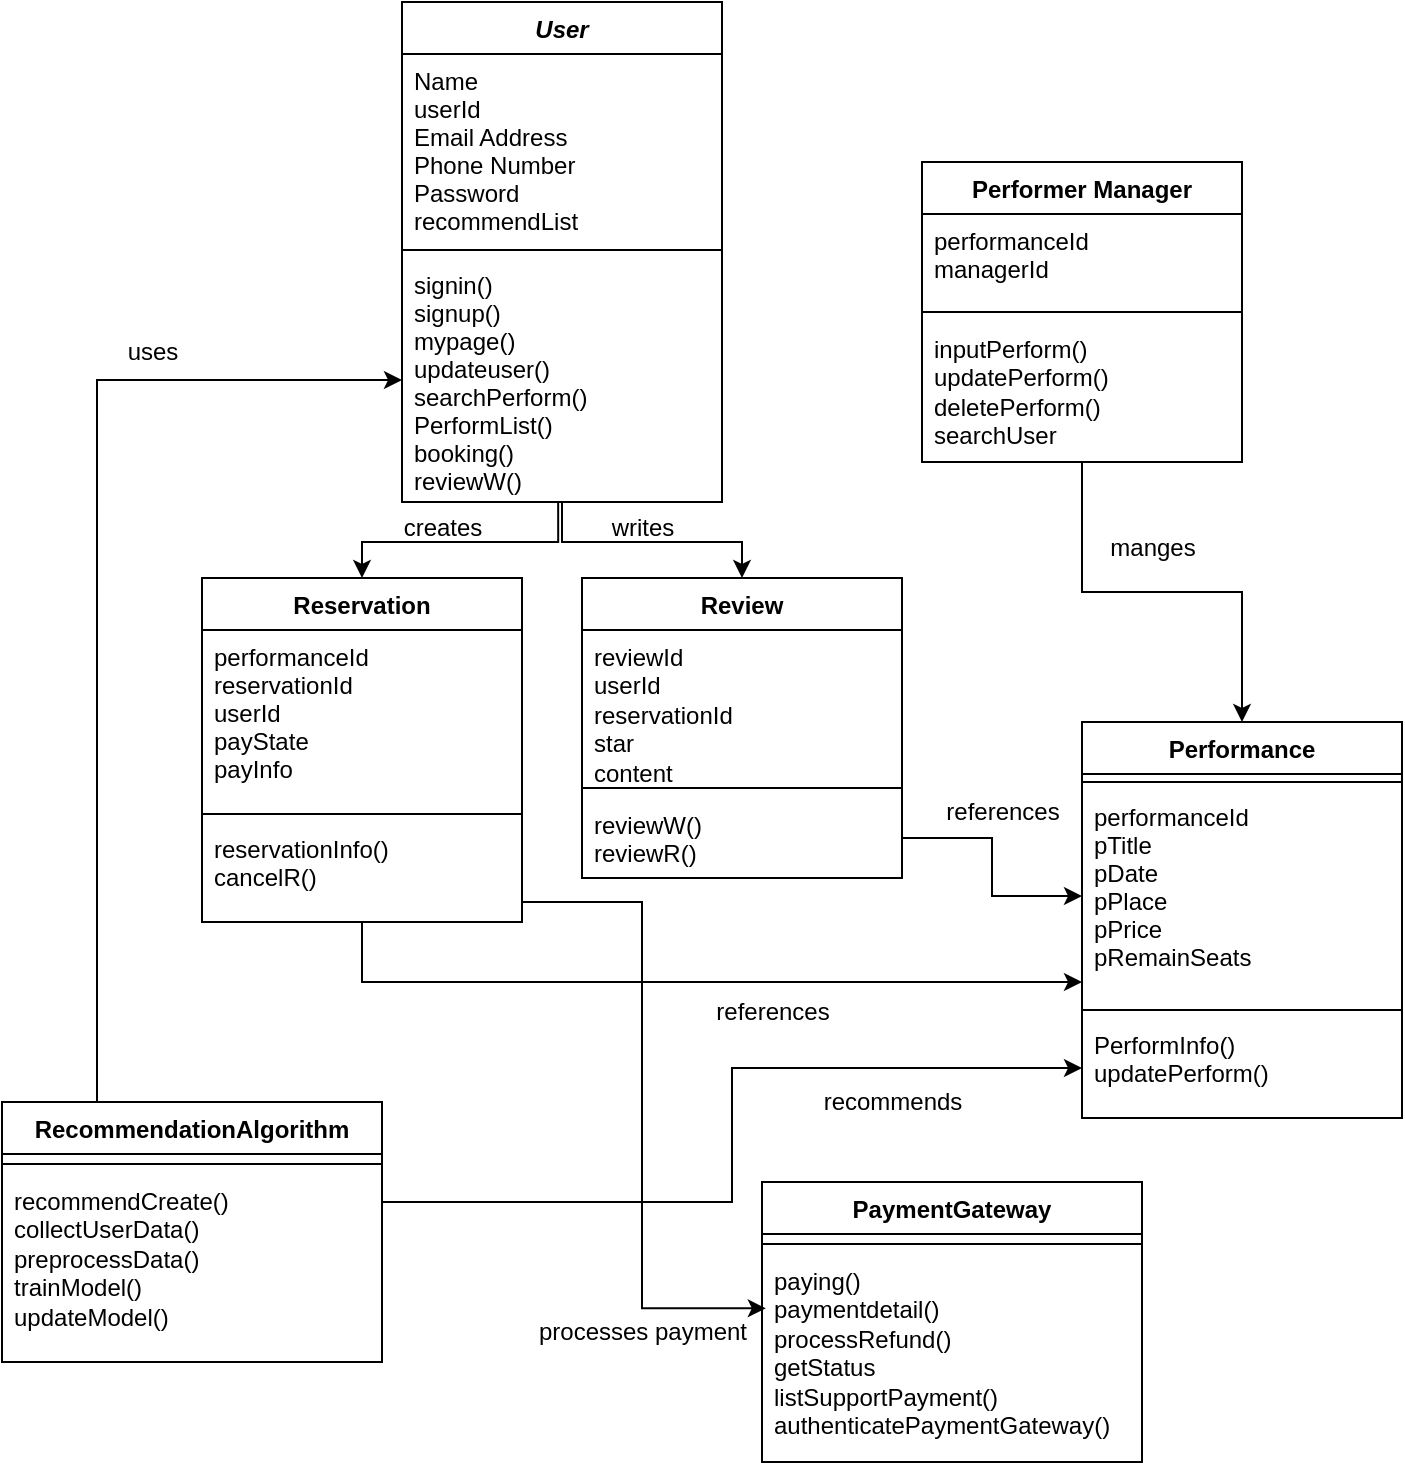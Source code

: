 <mxfile version="25.0.1">
  <diagram id="C5RBs43oDa-KdzZeNtuy" name="Page-1">
    <mxGraphModel dx="726" dy="1198" grid="1" gridSize="10" guides="1" tooltips="1" connect="1" arrows="1" fold="1" page="1" pageScale="1" pageWidth="827" pageHeight="1169" math="0" shadow="0">
      <root>
        <mxCell id="WIyWlLk6GJQsqaUBKTNV-0" />
        <mxCell id="WIyWlLk6GJQsqaUBKTNV-1" parent="WIyWlLk6GJQsqaUBKTNV-0" />
        <mxCell id="O9MTYDETVVbeO85bTz6T-9" style="edgeStyle=orthogonalEdgeStyle;rounded=0;orthogonalLoop=1;jettySize=auto;html=1;exitX=0.488;exitY=1;exitDx=0;exitDy=0;entryX=0.5;entryY=0;entryDx=0;entryDy=0;exitPerimeter=0;" edge="1" parent="WIyWlLk6GJQsqaUBKTNV-1" source="zkfFHV4jXpPFQw0GAbJ--5" target="3thye1zOIbIxsQ-amN2k-9">
          <mxGeometry relative="1" as="geometry" />
        </mxCell>
        <mxCell id="O9MTYDETVVbeO85bTz6T-10" style="edgeStyle=orthogonalEdgeStyle;rounded=0;orthogonalLoop=1;jettySize=auto;html=1;exitX=0.5;exitY=1;exitDx=0;exitDy=0;" edge="1" parent="WIyWlLk6GJQsqaUBKTNV-1" source="zkfFHV4jXpPFQw0GAbJ--0" target="3thye1zOIbIxsQ-amN2k-14">
          <mxGeometry relative="1" as="geometry" />
        </mxCell>
        <mxCell id="zkfFHV4jXpPFQw0GAbJ--0" value="User" style="swimlane;fontStyle=3;align=center;verticalAlign=top;childLayout=stackLayout;horizontal=1;startSize=26;horizontalStack=0;resizeParent=1;resizeLast=0;collapsible=1;marginBottom=0;rounded=0;shadow=0;strokeWidth=1;" parent="WIyWlLk6GJQsqaUBKTNV-1" vertex="1">
          <mxGeometry x="220" y="50" width="160" height="250" as="geometry">
            <mxRectangle x="230" y="140" width="160" height="26" as="alternateBounds" />
          </mxGeometry>
        </mxCell>
        <mxCell id="zkfFHV4jXpPFQw0GAbJ--3" value="Name&#xa;userId&#xa;Email Address&#xa;Phone Number&#xa;Password&#xa;recommendList" style="text;align=left;verticalAlign=top;spacingLeft=4;spacingRight=4;overflow=hidden;rotatable=0;points=[[0,0.5],[1,0.5]];portConstraint=eastwest;rounded=0;shadow=0;html=0;" parent="zkfFHV4jXpPFQw0GAbJ--0" vertex="1">
          <mxGeometry y="26" width="160" height="94" as="geometry" />
        </mxCell>
        <mxCell id="zkfFHV4jXpPFQw0GAbJ--4" value="" style="line;html=1;strokeWidth=1;align=left;verticalAlign=middle;spacingTop=-1;spacingLeft=3;spacingRight=3;rotatable=0;labelPosition=right;points=[];portConstraint=eastwest;" parent="zkfFHV4jXpPFQw0GAbJ--0" vertex="1">
          <mxGeometry y="120" width="160" height="8" as="geometry" />
        </mxCell>
        <mxCell id="zkfFHV4jXpPFQw0GAbJ--5" value="signin()&#xa;signup()&#xa;mypage()&#xa;updateuser()&#xa;searchPerform()&#xa;PerformList()&#xa;booking()&#xa;reviewW()" style="text;align=left;verticalAlign=top;spacingLeft=4;spacingRight=4;overflow=hidden;rotatable=0;points=[[0,0.5],[1,0.5]];portConstraint=eastwest;" parent="zkfFHV4jXpPFQw0GAbJ--0" vertex="1">
          <mxGeometry y="128" width="160" height="122" as="geometry" />
        </mxCell>
        <mxCell id="zkfFHV4jXpPFQw0GAbJ--17" value="Performance" style="swimlane;fontStyle=1;align=center;verticalAlign=top;childLayout=stackLayout;horizontal=1;startSize=26;horizontalStack=0;resizeParent=1;resizeLast=0;collapsible=1;marginBottom=0;rounded=0;shadow=0;strokeWidth=1;" parent="WIyWlLk6GJQsqaUBKTNV-1" vertex="1">
          <mxGeometry x="560" y="410" width="160" height="198" as="geometry">
            <mxRectangle x="550" y="140" width="160" height="26" as="alternateBounds" />
          </mxGeometry>
        </mxCell>
        <mxCell id="zkfFHV4jXpPFQw0GAbJ--23" value="" style="line;html=1;strokeWidth=1;align=left;verticalAlign=middle;spacingTop=-1;spacingLeft=3;spacingRight=3;rotatable=0;labelPosition=right;points=[];portConstraint=eastwest;" parent="zkfFHV4jXpPFQw0GAbJ--17" vertex="1">
          <mxGeometry y="26" width="160" height="8" as="geometry" />
        </mxCell>
        <mxCell id="zkfFHV4jXpPFQw0GAbJ--18" value="performanceId&#xa;pTitle&#xa;pDate&#xa;pPlace&#xa;pPrice&#xa;pRemainSeats" style="text;align=left;verticalAlign=top;spacingLeft=4;spacingRight=4;overflow=hidden;rotatable=0;points=[[0,0.5],[1,0.5]];portConstraint=eastwest;" parent="zkfFHV4jXpPFQw0GAbJ--17" vertex="1">
          <mxGeometry y="34" width="160" height="106" as="geometry" />
        </mxCell>
        <mxCell id="3thye1zOIbIxsQ-amN2k-8" value="" style="line;html=1;strokeWidth=1;align=left;verticalAlign=middle;spacingTop=-1;spacingLeft=3;spacingRight=3;rotatable=0;labelPosition=right;points=[];portConstraint=eastwest;" parent="zkfFHV4jXpPFQw0GAbJ--17" vertex="1">
          <mxGeometry y="140" width="160" height="8" as="geometry" />
        </mxCell>
        <mxCell id="zkfFHV4jXpPFQw0GAbJ--24" value="PerformInfo()&#xa;updatePerform()" style="text;align=left;verticalAlign=top;spacingLeft=4;spacingRight=4;overflow=hidden;rotatable=0;points=[[0,0.5],[1,0.5]];portConstraint=eastwest;" parent="zkfFHV4jXpPFQw0GAbJ--17" vertex="1">
          <mxGeometry y="148" width="160" height="50" as="geometry" />
        </mxCell>
        <mxCell id="O9MTYDETVVbeO85bTz6T-16" style="edgeStyle=orthogonalEdgeStyle;rounded=0;orthogonalLoop=1;jettySize=auto;html=1;exitX=0.5;exitY=1;exitDx=0;exitDy=0;" edge="1" parent="WIyWlLk6GJQsqaUBKTNV-1" source="3thye1zOIbIxsQ-amN2k-2" target="zkfFHV4jXpPFQw0GAbJ--17">
          <mxGeometry relative="1" as="geometry" />
        </mxCell>
        <mxCell id="3thye1zOIbIxsQ-amN2k-2" value="Performer Manager" style="swimlane;fontStyle=1;align=center;verticalAlign=top;childLayout=stackLayout;horizontal=1;startSize=26;horizontalStack=0;resizeParent=1;resizeParentMax=0;resizeLast=0;collapsible=1;marginBottom=0;whiteSpace=wrap;html=1;" parent="WIyWlLk6GJQsqaUBKTNV-1" vertex="1">
          <mxGeometry x="480" y="130" width="160" height="150" as="geometry" />
        </mxCell>
        <mxCell id="3thye1zOIbIxsQ-amN2k-3" value="performanceId&lt;div&gt;managerId&lt;/div&gt;" style="text;strokeColor=none;fillColor=none;align=left;verticalAlign=top;spacingLeft=4;spacingRight=4;overflow=hidden;rotatable=0;points=[[0,0.5],[1,0.5]];portConstraint=eastwest;whiteSpace=wrap;html=1;" parent="3thye1zOIbIxsQ-amN2k-2" vertex="1">
          <mxGeometry y="26" width="160" height="44" as="geometry" />
        </mxCell>
        <mxCell id="3thye1zOIbIxsQ-amN2k-4" value="" style="line;strokeWidth=1;fillColor=none;align=left;verticalAlign=middle;spacingTop=-1;spacingLeft=3;spacingRight=3;rotatable=0;labelPosition=right;points=[];portConstraint=eastwest;strokeColor=inherit;" parent="3thye1zOIbIxsQ-amN2k-2" vertex="1">
          <mxGeometry y="70" width="160" height="10" as="geometry" />
        </mxCell>
        <mxCell id="3thye1zOIbIxsQ-amN2k-5" value="inputPerform()&lt;div&gt;updatePerform()&lt;/div&gt;&lt;div&gt;deletePerform()&lt;/div&gt;&lt;div&gt;searchUser&lt;/div&gt;" style="text;strokeColor=none;fillColor=none;align=left;verticalAlign=top;spacingLeft=4;spacingRight=4;overflow=hidden;rotatable=0;points=[[0,0.5],[1,0.5]];portConstraint=eastwest;whiteSpace=wrap;html=1;" parent="3thye1zOIbIxsQ-amN2k-2" vertex="1">
          <mxGeometry y="80" width="160" height="70" as="geometry" />
        </mxCell>
        <mxCell id="3thye1zOIbIxsQ-amN2k-9" value="Reservation" style="swimlane;fontStyle=1;align=center;verticalAlign=top;childLayout=stackLayout;horizontal=1;startSize=26;horizontalStack=0;resizeParent=1;resizeLast=0;collapsible=1;marginBottom=0;rounded=0;shadow=0;strokeWidth=1;" parent="WIyWlLk6GJQsqaUBKTNV-1" vertex="1">
          <mxGeometry x="120" y="338" width="160" height="172" as="geometry">
            <mxRectangle x="550" y="140" width="160" height="26" as="alternateBounds" />
          </mxGeometry>
        </mxCell>
        <mxCell id="3thye1zOIbIxsQ-amN2k-11" value="performanceId&#xa;reservationId&#xa;userId&#xa;payState&#xa;payInfo&#xa;" style="text;align=left;verticalAlign=top;spacingLeft=4;spacingRight=4;overflow=hidden;rotatable=0;points=[[0,0.5],[1,0.5]];portConstraint=eastwest;" parent="3thye1zOIbIxsQ-amN2k-9" vertex="1">
          <mxGeometry y="26" width="160" height="88" as="geometry" />
        </mxCell>
        <mxCell id="3thye1zOIbIxsQ-amN2k-12" value="" style="line;html=1;strokeWidth=1;align=left;verticalAlign=middle;spacingTop=-1;spacingLeft=3;spacingRight=3;rotatable=0;labelPosition=right;points=[];portConstraint=eastwest;" parent="3thye1zOIbIxsQ-amN2k-9" vertex="1">
          <mxGeometry y="114" width="160" height="8" as="geometry" />
        </mxCell>
        <mxCell id="3thye1zOIbIxsQ-amN2k-13" value="reservationInfo()&#xa;cancelR()" style="text;align=left;verticalAlign=top;spacingLeft=4;spacingRight=4;overflow=hidden;rotatable=0;points=[[0,0.5],[1,0.5]];portConstraint=eastwest;" parent="3thye1zOIbIxsQ-amN2k-9" vertex="1">
          <mxGeometry y="122" width="160" height="38" as="geometry" />
        </mxCell>
        <mxCell id="3thye1zOIbIxsQ-amN2k-14" value="Review" style="swimlane;fontStyle=1;align=center;verticalAlign=top;childLayout=stackLayout;horizontal=1;startSize=26;horizontalStack=0;resizeParent=1;resizeParentMax=0;resizeLast=0;collapsible=1;marginBottom=0;whiteSpace=wrap;html=1;" parent="WIyWlLk6GJQsqaUBKTNV-1" vertex="1">
          <mxGeometry x="310" y="338" width="160" height="150" as="geometry" />
        </mxCell>
        <mxCell id="3thye1zOIbIxsQ-amN2k-15" value="reviewId&lt;div&gt;userId&lt;/div&gt;&lt;div&gt;reservationId&lt;/div&gt;&lt;div&gt;star&lt;/div&gt;&lt;div&gt;content&lt;/div&gt;" style="text;strokeColor=none;fillColor=none;align=left;verticalAlign=top;spacingLeft=4;spacingRight=4;overflow=hidden;rotatable=0;points=[[0,0.5],[1,0.5]];portConstraint=eastwest;whiteSpace=wrap;html=1;" parent="3thye1zOIbIxsQ-amN2k-14" vertex="1">
          <mxGeometry y="26" width="160" height="74" as="geometry" />
        </mxCell>
        <mxCell id="3thye1zOIbIxsQ-amN2k-16" value="" style="line;strokeWidth=1;fillColor=none;align=left;verticalAlign=middle;spacingTop=-1;spacingLeft=3;spacingRight=3;rotatable=0;labelPosition=right;points=[];portConstraint=eastwest;strokeColor=inherit;" parent="3thye1zOIbIxsQ-amN2k-14" vertex="1">
          <mxGeometry y="100" width="160" height="10" as="geometry" />
        </mxCell>
        <mxCell id="3thye1zOIbIxsQ-amN2k-17" value="reviewW()&lt;div&gt;reviewR()&lt;/div&gt;" style="text;strokeColor=none;fillColor=none;align=left;verticalAlign=top;spacingLeft=4;spacingRight=4;overflow=hidden;rotatable=0;points=[[0,0.5],[1,0.5]];portConstraint=eastwest;whiteSpace=wrap;html=1;" parent="3thye1zOIbIxsQ-amN2k-14" vertex="1">
          <mxGeometry y="110" width="160" height="40" as="geometry" />
        </mxCell>
        <mxCell id="O9MTYDETVVbeO85bTz6T-24" style="edgeStyle=orthogonalEdgeStyle;rounded=0;orthogonalLoop=1;jettySize=auto;html=1;exitX=0.25;exitY=0;exitDx=0;exitDy=0;" edge="1" parent="WIyWlLk6GJQsqaUBKTNV-1" source="3thye1zOIbIxsQ-amN2k-18" target="zkfFHV4jXpPFQw0GAbJ--5">
          <mxGeometry relative="1" as="geometry" />
        </mxCell>
        <mxCell id="O9MTYDETVVbeO85bTz6T-26" style="edgeStyle=orthogonalEdgeStyle;rounded=0;orthogonalLoop=1;jettySize=auto;html=1;" edge="1" parent="WIyWlLk6GJQsqaUBKTNV-1" source="3thye1zOIbIxsQ-amN2k-21" target="zkfFHV4jXpPFQw0GAbJ--24">
          <mxGeometry relative="1" as="geometry">
            <Array as="points">
              <mxPoint x="385" y="650" />
              <mxPoint x="385" y="583" />
            </Array>
          </mxGeometry>
        </mxCell>
        <mxCell id="3thye1zOIbIxsQ-amN2k-18" value="RecommendationAlgorithm" style="swimlane;fontStyle=1;align=center;verticalAlign=top;childLayout=stackLayout;horizontal=1;startSize=26;horizontalStack=0;resizeParent=1;resizeParentMax=0;resizeLast=0;collapsible=1;marginBottom=0;whiteSpace=wrap;html=1;" parent="WIyWlLk6GJQsqaUBKTNV-1" vertex="1">
          <mxGeometry x="20" y="600" width="190" height="130" as="geometry" />
        </mxCell>
        <mxCell id="3thye1zOIbIxsQ-amN2k-20" value="" style="line;strokeWidth=1;fillColor=none;align=left;verticalAlign=middle;spacingTop=-1;spacingLeft=3;spacingRight=3;rotatable=0;labelPosition=right;points=[];portConstraint=eastwest;strokeColor=inherit;" parent="3thye1zOIbIxsQ-amN2k-18" vertex="1">
          <mxGeometry y="26" width="190" height="10" as="geometry" />
        </mxCell>
        <mxCell id="3thye1zOIbIxsQ-amN2k-21" value="recommendCreate()&lt;div&gt;collectUserData()&lt;/div&gt;&lt;div&gt;preprocessData()&lt;/div&gt;&lt;div&gt;trainModel()&lt;/div&gt;&lt;div&gt;updateModel()&lt;/div&gt;" style="text;strokeColor=none;fillColor=none;align=left;verticalAlign=top;spacingLeft=4;spacingRight=4;overflow=hidden;rotatable=0;points=[[0,0.5],[1,0.5]];portConstraint=eastwest;whiteSpace=wrap;html=1;" parent="3thye1zOIbIxsQ-amN2k-18" vertex="1">
          <mxGeometry y="36" width="190" height="94" as="geometry" />
        </mxCell>
        <mxCell id="3thye1zOIbIxsQ-amN2k-26" value="PaymentGateway" style="swimlane;fontStyle=1;align=center;verticalAlign=top;childLayout=stackLayout;horizontal=1;startSize=26;horizontalStack=0;resizeParent=1;resizeParentMax=0;resizeLast=0;collapsible=1;marginBottom=0;whiteSpace=wrap;html=1;" parent="WIyWlLk6GJQsqaUBKTNV-1" vertex="1">
          <mxGeometry x="400" y="640" width="190" height="140" as="geometry" />
        </mxCell>
        <mxCell id="3thye1zOIbIxsQ-amN2k-27" value="" style="line;strokeWidth=1;fillColor=none;align=left;verticalAlign=middle;spacingTop=-1;spacingLeft=3;spacingRight=3;rotatable=0;labelPosition=right;points=[];portConstraint=eastwest;strokeColor=inherit;" parent="3thye1zOIbIxsQ-amN2k-26" vertex="1">
          <mxGeometry y="26" width="190" height="10" as="geometry" />
        </mxCell>
        <mxCell id="3thye1zOIbIxsQ-amN2k-28" value="paying()&lt;div&gt;paymentdetail()&lt;/div&gt;&lt;div&gt;processRefund()&lt;/div&gt;&lt;div&gt;getStatus&lt;/div&gt;&lt;div&gt;listSupportPayment()&lt;/div&gt;&lt;div&gt;authenticatePaymentGateway()&lt;/div&gt;" style="text;strokeColor=none;fillColor=none;align=left;verticalAlign=top;spacingLeft=4;spacingRight=4;overflow=hidden;rotatable=0;points=[[0,0.5],[1,0.5]];portConstraint=eastwest;whiteSpace=wrap;html=1;" parent="3thye1zOIbIxsQ-amN2k-26" vertex="1">
          <mxGeometry y="36" width="190" height="104" as="geometry" />
        </mxCell>
        <mxCell id="O9MTYDETVVbeO85bTz6T-2" value="manges" style="text;html=1;align=center;verticalAlign=middle;resizable=0;points=[];autosize=1;strokeColor=none;fillColor=none;" vertex="1" parent="WIyWlLk6GJQsqaUBKTNV-1">
          <mxGeometry x="560" y="308" width="70" height="30" as="geometry" />
        </mxCell>
        <mxCell id="O9MTYDETVVbeO85bTz6T-11" value="creates" style="text;html=1;align=center;verticalAlign=middle;resizable=0;points=[];autosize=1;strokeColor=none;fillColor=none;" vertex="1" parent="WIyWlLk6GJQsqaUBKTNV-1">
          <mxGeometry x="210" y="298" width="60" height="30" as="geometry" />
        </mxCell>
        <mxCell id="O9MTYDETVVbeO85bTz6T-12" value="writes" style="text;html=1;align=center;verticalAlign=middle;resizable=0;points=[];autosize=1;strokeColor=none;fillColor=none;" vertex="1" parent="WIyWlLk6GJQsqaUBKTNV-1">
          <mxGeometry x="315" y="298" width="50" height="30" as="geometry" />
        </mxCell>
        <mxCell id="O9MTYDETVVbeO85bTz6T-19" style="edgeStyle=orthogonalEdgeStyle;rounded=0;orthogonalLoop=1;jettySize=auto;html=1;exitX=0.5;exitY=1;exitDx=0;exitDy=0;entryX=0;entryY=0.906;entryDx=0;entryDy=0;entryPerimeter=0;" edge="1" parent="WIyWlLk6GJQsqaUBKTNV-1" source="3thye1zOIbIxsQ-amN2k-9" target="zkfFHV4jXpPFQw0GAbJ--18">
          <mxGeometry relative="1" as="geometry" />
        </mxCell>
        <mxCell id="O9MTYDETVVbeO85bTz6T-20" value="" style="edgeStyle=orthogonalEdgeStyle;rounded=0;orthogonalLoop=1;jettySize=auto;html=1;" edge="1" parent="WIyWlLk6GJQsqaUBKTNV-1" source="3thye1zOIbIxsQ-amN2k-17" target="zkfFHV4jXpPFQw0GAbJ--18">
          <mxGeometry relative="1" as="geometry" />
        </mxCell>
        <mxCell id="O9MTYDETVVbeO85bTz6T-21" value="references" style="text;html=1;align=center;verticalAlign=middle;resizable=0;points=[];autosize=1;strokeColor=none;fillColor=none;" vertex="1" parent="WIyWlLk6GJQsqaUBKTNV-1">
          <mxGeometry x="365" y="540" width="80" height="30" as="geometry" />
        </mxCell>
        <mxCell id="O9MTYDETVVbeO85bTz6T-22" value="references" style="text;html=1;align=center;verticalAlign=middle;resizable=0;points=[];autosize=1;strokeColor=none;fillColor=none;" vertex="1" parent="WIyWlLk6GJQsqaUBKTNV-1">
          <mxGeometry x="480" y="440" width="80" height="30" as="geometry" />
        </mxCell>
        <mxCell id="O9MTYDETVVbeO85bTz6T-25" value="uses" style="text;html=1;align=center;verticalAlign=middle;resizable=0;points=[];autosize=1;strokeColor=none;fillColor=none;" vertex="1" parent="WIyWlLk6GJQsqaUBKTNV-1">
          <mxGeometry x="70" y="210" width="50" height="30" as="geometry" />
        </mxCell>
        <mxCell id="O9MTYDETVVbeO85bTz6T-27" value="recommends" style="text;html=1;align=center;verticalAlign=middle;resizable=0;points=[];autosize=1;strokeColor=none;fillColor=none;" vertex="1" parent="WIyWlLk6GJQsqaUBKTNV-1">
          <mxGeometry x="420" y="585" width="90" height="30" as="geometry" />
        </mxCell>
        <mxCell id="O9MTYDETVVbeO85bTz6T-31" style="edgeStyle=orthogonalEdgeStyle;rounded=0;orthogonalLoop=1;jettySize=auto;html=1;exitX=1;exitY=0.5;exitDx=0;exitDy=0;entryX=0.01;entryY=0.261;entryDx=0;entryDy=0;entryPerimeter=0;" edge="1" parent="WIyWlLk6GJQsqaUBKTNV-1" source="3thye1zOIbIxsQ-amN2k-11" target="3thye1zOIbIxsQ-amN2k-28">
          <mxGeometry relative="1" as="geometry">
            <Array as="points">
              <mxPoint x="280" y="500" />
              <mxPoint x="340" y="500" />
              <mxPoint x="340" y="703" />
            </Array>
          </mxGeometry>
        </mxCell>
        <mxCell id="O9MTYDETVVbeO85bTz6T-32" value="processes payment" style="text;html=1;align=center;verticalAlign=middle;resizable=0;points=[];autosize=1;strokeColor=none;fillColor=none;" vertex="1" parent="WIyWlLk6GJQsqaUBKTNV-1">
          <mxGeometry x="275" y="700" width="130" height="30" as="geometry" />
        </mxCell>
      </root>
    </mxGraphModel>
  </diagram>
</mxfile>
